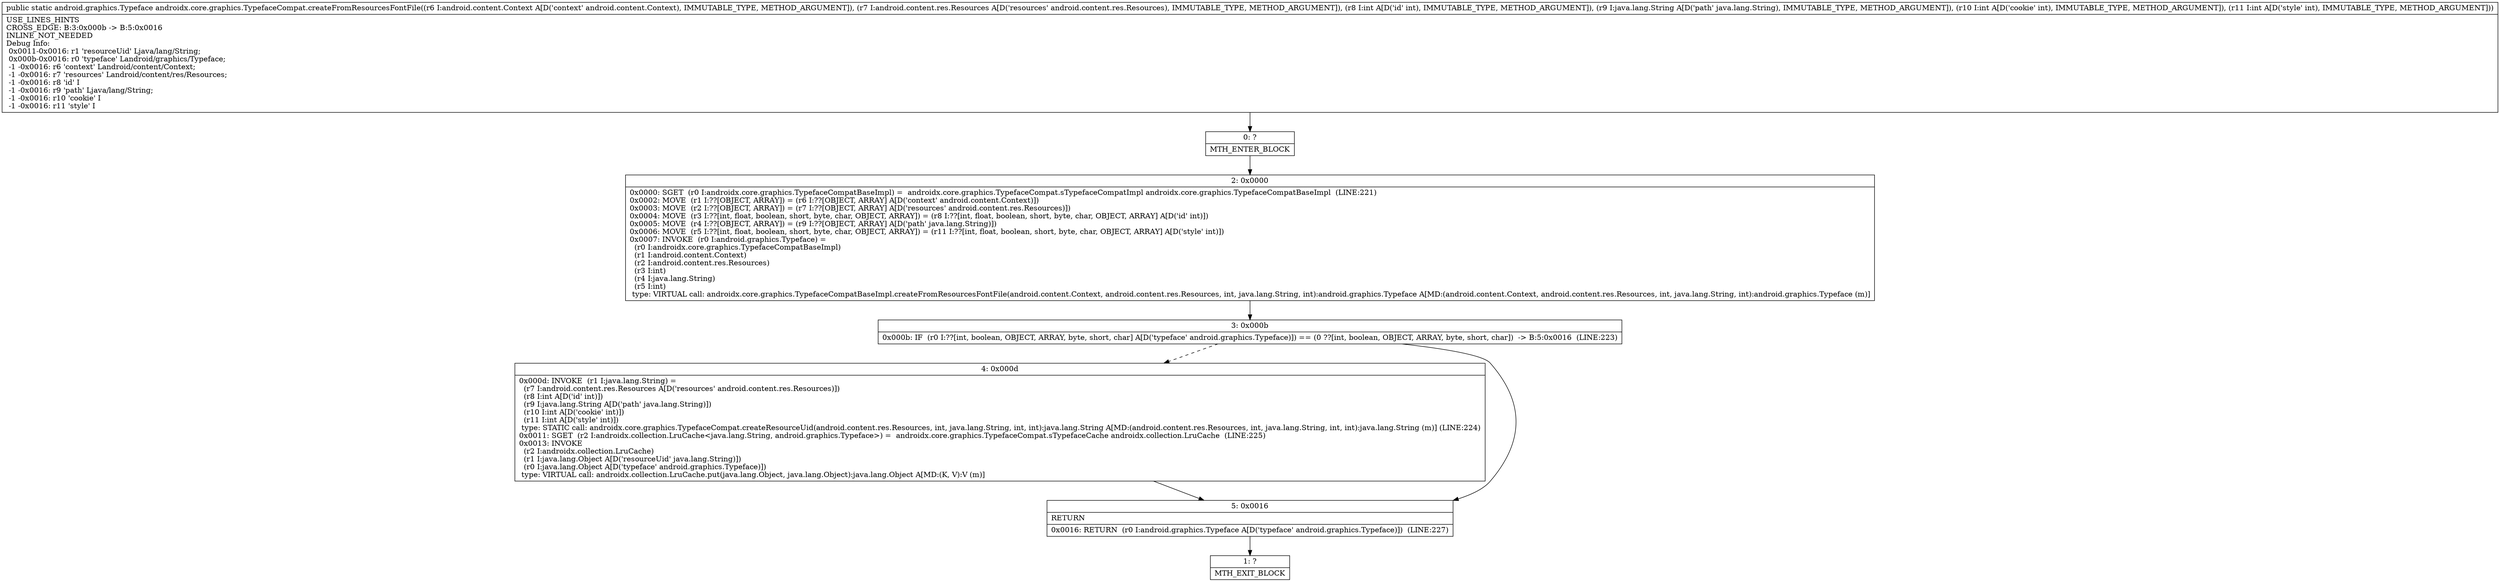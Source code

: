 digraph "CFG forandroidx.core.graphics.TypefaceCompat.createFromResourcesFontFile(Landroid\/content\/Context;Landroid\/content\/res\/Resources;ILjava\/lang\/String;II)Landroid\/graphics\/Typeface;" {
Node_0 [shape=record,label="{0\:\ ?|MTH_ENTER_BLOCK\l}"];
Node_2 [shape=record,label="{2\:\ 0x0000|0x0000: SGET  (r0 I:androidx.core.graphics.TypefaceCompatBaseImpl) =  androidx.core.graphics.TypefaceCompat.sTypefaceCompatImpl androidx.core.graphics.TypefaceCompatBaseImpl  (LINE:221)\l0x0002: MOVE  (r1 I:??[OBJECT, ARRAY]) = (r6 I:??[OBJECT, ARRAY] A[D('context' android.content.Context)]) \l0x0003: MOVE  (r2 I:??[OBJECT, ARRAY]) = (r7 I:??[OBJECT, ARRAY] A[D('resources' android.content.res.Resources)]) \l0x0004: MOVE  (r3 I:??[int, float, boolean, short, byte, char, OBJECT, ARRAY]) = (r8 I:??[int, float, boolean, short, byte, char, OBJECT, ARRAY] A[D('id' int)]) \l0x0005: MOVE  (r4 I:??[OBJECT, ARRAY]) = (r9 I:??[OBJECT, ARRAY] A[D('path' java.lang.String)]) \l0x0006: MOVE  (r5 I:??[int, float, boolean, short, byte, char, OBJECT, ARRAY]) = (r11 I:??[int, float, boolean, short, byte, char, OBJECT, ARRAY] A[D('style' int)]) \l0x0007: INVOKE  (r0 I:android.graphics.Typeface) = \l  (r0 I:androidx.core.graphics.TypefaceCompatBaseImpl)\l  (r1 I:android.content.Context)\l  (r2 I:android.content.res.Resources)\l  (r3 I:int)\l  (r4 I:java.lang.String)\l  (r5 I:int)\l type: VIRTUAL call: androidx.core.graphics.TypefaceCompatBaseImpl.createFromResourcesFontFile(android.content.Context, android.content.res.Resources, int, java.lang.String, int):android.graphics.Typeface A[MD:(android.content.Context, android.content.res.Resources, int, java.lang.String, int):android.graphics.Typeface (m)]\l}"];
Node_3 [shape=record,label="{3\:\ 0x000b|0x000b: IF  (r0 I:??[int, boolean, OBJECT, ARRAY, byte, short, char] A[D('typeface' android.graphics.Typeface)]) == (0 ??[int, boolean, OBJECT, ARRAY, byte, short, char])  \-\> B:5:0x0016  (LINE:223)\l}"];
Node_4 [shape=record,label="{4\:\ 0x000d|0x000d: INVOKE  (r1 I:java.lang.String) = \l  (r7 I:android.content.res.Resources A[D('resources' android.content.res.Resources)])\l  (r8 I:int A[D('id' int)])\l  (r9 I:java.lang.String A[D('path' java.lang.String)])\l  (r10 I:int A[D('cookie' int)])\l  (r11 I:int A[D('style' int)])\l type: STATIC call: androidx.core.graphics.TypefaceCompat.createResourceUid(android.content.res.Resources, int, java.lang.String, int, int):java.lang.String A[MD:(android.content.res.Resources, int, java.lang.String, int, int):java.lang.String (m)] (LINE:224)\l0x0011: SGET  (r2 I:androidx.collection.LruCache\<java.lang.String, android.graphics.Typeface\>) =  androidx.core.graphics.TypefaceCompat.sTypefaceCache androidx.collection.LruCache  (LINE:225)\l0x0013: INVOKE  \l  (r2 I:androidx.collection.LruCache)\l  (r1 I:java.lang.Object A[D('resourceUid' java.lang.String)])\l  (r0 I:java.lang.Object A[D('typeface' android.graphics.Typeface)])\l type: VIRTUAL call: androidx.collection.LruCache.put(java.lang.Object, java.lang.Object):java.lang.Object A[MD:(K, V):V (m)]\l}"];
Node_5 [shape=record,label="{5\:\ 0x0016|RETURN\l|0x0016: RETURN  (r0 I:android.graphics.Typeface A[D('typeface' android.graphics.Typeface)])  (LINE:227)\l}"];
Node_1 [shape=record,label="{1\:\ ?|MTH_EXIT_BLOCK\l}"];
MethodNode[shape=record,label="{public static android.graphics.Typeface androidx.core.graphics.TypefaceCompat.createFromResourcesFontFile((r6 I:android.content.Context A[D('context' android.content.Context), IMMUTABLE_TYPE, METHOD_ARGUMENT]), (r7 I:android.content.res.Resources A[D('resources' android.content.res.Resources), IMMUTABLE_TYPE, METHOD_ARGUMENT]), (r8 I:int A[D('id' int), IMMUTABLE_TYPE, METHOD_ARGUMENT]), (r9 I:java.lang.String A[D('path' java.lang.String), IMMUTABLE_TYPE, METHOD_ARGUMENT]), (r10 I:int A[D('cookie' int), IMMUTABLE_TYPE, METHOD_ARGUMENT]), (r11 I:int A[D('style' int), IMMUTABLE_TYPE, METHOD_ARGUMENT]))  | USE_LINES_HINTS\lCROSS_EDGE: B:3:0x000b \-\> B:5:0x0016\lINLINE_NOT_NEEDED\lDebug Info:\l  0x0011\-0x0016: r1 'resourceUid' Ljava\/lang\/String;\l  0x000b\-0x0016: r0 'typeface' Landroid\/graphics\/Typeface;\l  \-1 \-0x0016: r6 'context' Landroid\/content\/Context;\l  \-1 \-0x0016: r7 'resources' Landroid\/content\/res\/Resources;\l  \-1 \-0x0016: r8 'id' I\l  \-1 \-0x0016: r9 'path' Ljava\/lang\/String;\l  \-1 \-0x0016: r10 'cookie' I\l  \-1 \-0x0016: r11 'style' I\l}"];
MethodNode -> Node_0;Node_0 -> Node_2;
Node_2 -> Node_3;
Node_3 -> Node_4[style=dashed];
Node_3 -> Node_5;
Node_4 -> Node_5;
Node_5 -> Node_1;
}

